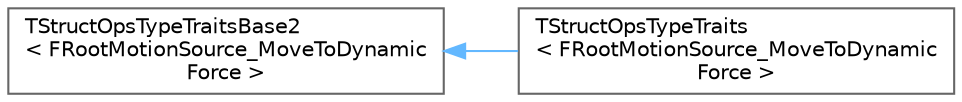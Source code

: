 digraph "Graphical Class Hierarchy"
{
 // INTERACTIVE_SVG=YES
 // LATEX_PDF_SIZE
  bgcolor="transparent";
  edge [fontname=Helvetica,fontsize=10,labelfontname=Helvetica,labelfontsize=10];
  node [fontname=Helvetica,fontsize=10,shape=box,height=0.2,width=0.4];
  rankdir="LR";
  Node0 [id="Node000000",label="TStructOpsTypeTraitsBase2\l\< FRootMotionSource_MoveToDynamic\lForce \>",height=0.2,width=0.4,color="grey40", fillcolor="white", style="filled",URL="$d9/df0/structTStructOpsTypeTraitsBase2.html",tooltip=" "];
  Node0 -> Node1 [id="edge8702_Node000000_Node000001",dir="back",color="steelblue1",style="solid",tooltip=" "];
  Node1 [id="Node000001",label="TStructOpsTypeTraits\l\< FRootMotionSource_MoveToDynamic\lForce \>",height=0.2,width=0.4,color="grey40", fillcolor="white", style="filled",URL="$da/d47/structTStructOpsTypeTraits_3_01FRootMotionSource__MoveToDynamicForce_01_4.html",tooltip="MoveToDynamicForce moves the target to a given location in world space over the duration,..."];
}
